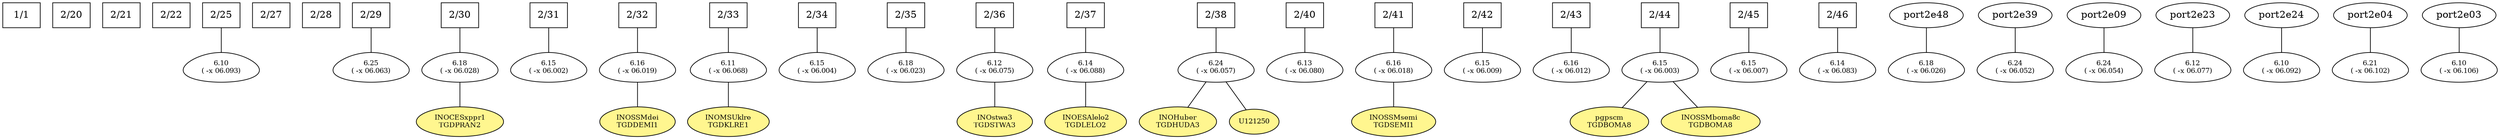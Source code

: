 digraph simple_hierarchy {

port1e1 [ label="1/1",shape="box" ] 
port2e20 [ label="2/20",shape="box" ] 
port2e21 [ label="2/21",shape="box" ] 
port2e22 [ label="2/22",shape="box" ] 
port2e25 [ label="2/25",shape="box" ] 
port2e27 [ label="2/27",shape="box" ] 
port2e28 [ label="2/28",shape="box" ] 
port2e29 [ label="2/29",shape="box" ] 
port2e30 [ label="2/30",shape="box" ] 
port2e31 [ label="2/31",shape="box" ] 
port2e32 [ label="2/32",shape="box" ] 
port2e33 [ label="2/33",shape="box" ] 
port2e34 [ label="2/34",shape="box" ] 
port2e35 [ label="2/35",shape="box" ] 
port2e36 [ label="2/36",shape="box" ] 
port2e37 [ label="2/37",shape="box" ] 
port2e38 [ label="2/38",shape="box" ] 
port2e40 [ label="2/40",shape="box" ] 
port2e41 [ label="2/41",shape="box" ] 
port2e42 [ label="2/42",shape="box" ] 
port2e43 [ label="2/43",shape="box" ] 
port2e44 [ label="2/44",shape="box" ] 
port2e45 [ label="2/45",shape="box" ] 
port2e46 [ label="2/46",shape="box" ] 

doseghxg06f002 [ label="6.15\n( -x 06.002)",shape="egg",fontsize=10 ] 
doseghxg06f003 [ label="6.15\n( -x 06.003)",shape="egg",fontsize=10 ] 
doseghxg06f004 [ label="6.15\n( -x 06.004)",shape="egg",fontsize=10 ] 
doseghxg06f007 [ label="6.15\n( -x 06.007)",shape="egg",fontsize=10 ] 
doseghxg06f009 [ label="6.15\n( -x 06.009)",shape="egg",fontsize=10 ] 
doseghxg06f012 [ label="6.16\n( -x 06.012)",shape="egg",fontsize=10 ] 
doseghxg06f018 [ label="6.16\n( -x 06.018)",shape="egg",fontsize=10 ] 
doseghxg06f019 [ label="6.16\n( -x 06.019)",shape="egg",fontsize=10 ] 
doseghxg06f023 [ label="6.18\n( -x 06.023)",shape="egg",fontsize=10 ] 
doseghxg06f026 [ label="6.18\n( -x 06.026)",shape="egg",fontsize=10 ] 
doseghxg06f028 [ label="6.18\n( -x 06.028)",shape="egg",fontsize=10 ] 
doseghxg06f052 [ label="6.24\n( -x 06.052)",shape="egg",fontsize=10 ] 
doseghxg06f054 [ label="6.24\n( -x 06.054)",shape="egg",fontsize=10 ] 
doseghxg06f057 [ label="6.24\n( -x 06.057)",shape="egg",fontsize=10 ] 
doseghxg06f063 [ label="6.25\n( -x 06.063)",shape="egg",fontsize=10 ] 
doseghxg06f068 [ label="6.11\n( -x 06.068)",shape="egg",fontsize=10 ] 
doseghxg06f075 [ label="6.12\n( -x 06.075)",shape="egg",fontsize=10 ] 
doseghxg06f077 [ label="6.12\n( -x 06.077)",shape="egg",fontsize=10 ] 
doseghxg06f080 [ label="6.13\n( -x 06.080)",shape="egg",fontsize=10 ] 
doseghxg06f083 [ label="6.14\n( -x 06.083)",shape="egg",fontsize=10 ] 
doseghxg06f088 [ label="6.14\n( -x 06.088)",shape="egg",fontsize=10 ] 
doseghxg06f092 [ label="6.10\n( -x 06.092)",shape="egg",fontsize=10 ] 
doseghxg06f093 [ label="6.10\n( -x 06.093)",shape="egg",fontsize=10 ] 
doseghxg06f102 [ label="6.21\n( -x 06.102)",shape="egg",fontsize=10 ] 
doseghxg06f106 [ label="6.10\n( -x 06.106)",shape="egg",fontsize=10 ] 

port2e31->doseghxg06f002 [	dir="none" ] 
port2e44->doseghxg06f003 [	dir="none" ] 
port2e34->doseghxg06f004 [	dir="none" ] 
port2e45->doseghxg06f007 [	dir="none" ] 
port2e42->doseghxg06f009 [	dir="none" ] 
port2e43->doseghxg06f012 [	dir="none" ] 
port2e41->doseghxg06f018 [	dir="none" ] 
port2e32->doseghxg06f019 [	dir="none" ] 
port2e35->doseghxg06f023 [	dir="none" ] 
port2e48->doseghxg06f026 [	dir="none" ] 
port2e30->doseghxg06f028 [	dir="none" ] 
port2e39->doseghxg06f052 [	dir="none" ] 
port2e09->doseghxg06f054 [	dir="none" ] 
port2e38->doseghxg06f057 [	dir="none" ] 
port2e29->doseghxg06f063 [	dir="none" ] 
port2e33->doseghxg06f068 [	dir="none" ] 
port2e36->doseghxg06f075 [	dir="none" ] 
port2e23->doseghxg06f077 [	dir="none" ] 
port2e40->doseghxg06f080 [	dir="none" ] 
port2e46->doseghxg06f083 [	dir="none" ] 
port2e37->doseghxg06f088 [	dir="none" ] 
port2e24->doseghxg06f092 [	dir="none" ] 
port2e25->doseghxg06f093 [	dir="none" ] 
port2e04->doseghxg06f102 [	dir="none" ] 
port2e03->doseghxg06f106 [	dir="none" ] 

host0006e5beaed85d [ label="INOSSMsemi\nTGDSEMI1",style="filled",fontsize=10,fillcolor="khaki1" ] 
host0012e3fd5ea08a [ label="pgpscm\nTGDBOMA8",style="filled",fontsize=10,fillcolor="khaki1" ] 
host00c0e4ff5e34a2 [ label="INOSSMdei\nTGDDEMI1",style="filled",fontsize=10,fillcolor="khaki1" ] 
host00b0ed00de7081 [ label="INOMSUklre\nTGDKLRE1",style="filled",fontsize=10,fillcolor="khaki1" ] 
host000fe1f44e38bc [ label="INOstwa3\nTGDSTWA3",style="filled",fontsize=10,fillcolor="khaki1" ] 
host0800e4645eea2e [ label="INOHuber\nTGDHUDA3",style="filled",fontsize=10,fillcolor="khaki1" ] 
host000fe1f43e8ae1 [ label="INOESAlelo2\nTGDLELO2",style="filled",fontsize=10,fillcolor="khaki1" ] 
host0012e3fdce07b4 [ label="INOCESxppr1\nTGDPRAN2",style="filled",fontsize=10,fillcolor="khaki1" ] 
host0006e5bb9e0c27 [ label="INOSSMboma8c\nTGDBOMA8",style="filled",fontsize=10,fillcolor="khaki1" ] 
host000fe1fa2e5464 [ label="U121250\n",style="filled",fontsize=10,fillcolor="khaki1" ] 

doseghxg06f018->host0006e5beaed85d [ dir="none" ] 
doseghxg06f003->host0012e3fd5ea08a [ dir="none" ] 
doseghxg06f019->host00c0e4ff5e34a2 [ dir="none" ] 
doseghxg06f068->host00b0ed00de7081 [ dir="none" ] 
doseghxg06f075->host000fe1f44e38bc [ dir="none" ] 
doseghxg06f057->host0800e4645eea2e [ dir="none" ] 
doseghxg06f088->host000fe1f43e8ae1 [ dir="none" ] 
doseghxg06f028->host0012e3fdce07b4 [ dir="none" ] 
doseghxg06f003->host0006e5bb9e0c27 [ dir="none" ] 
doseghxg06f057->host000fe1fa2e5464 [ dir="none" ] 


}
